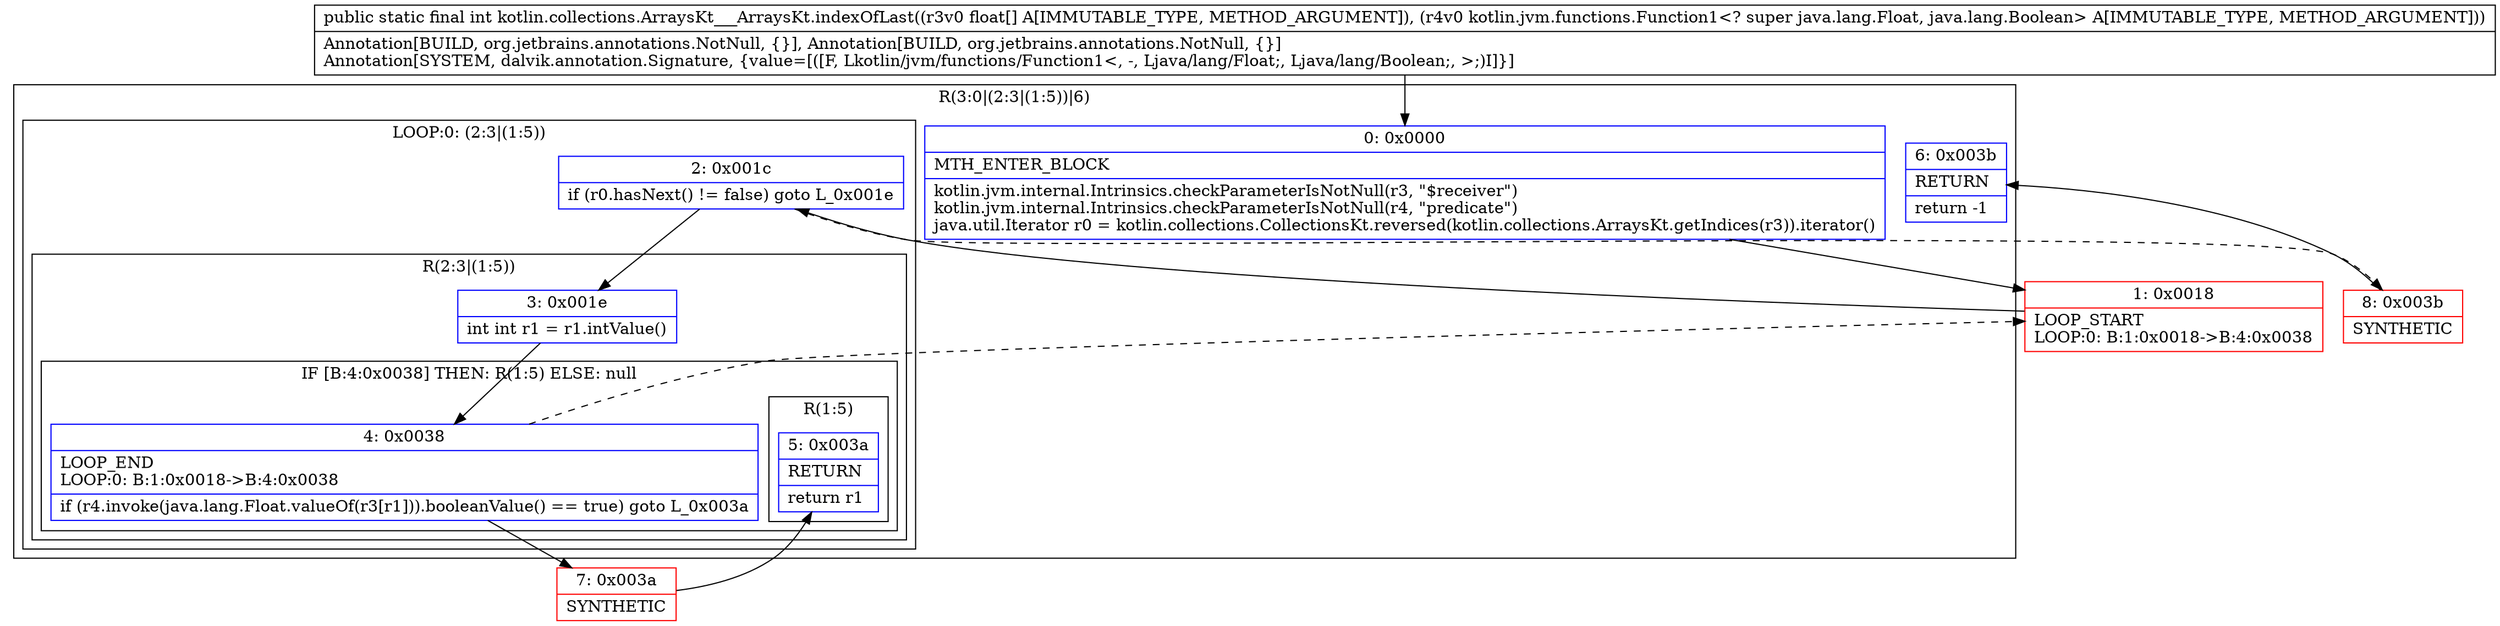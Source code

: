 digraph "CFG forkotlin.collections.ArraysKt___ArraysKt.indexOfLast([FLkotlin\/jvm\/functions\/Function1;)I" {
subgraph cluster_Region_967213393 {
label = "R(3:0|(2:3|(1:5))|6)";
node [shape=record,color=blue];
Node_0 [shape=record,label="{0\:\ 0x0000|MTH_ENTER_BLOCK\l|kotlin.jvm.internal.Intrinsics.checkParameterIsNotNull(r3, \"$receiver\")\lkotlin.jvm.internal.Intrinsics.checkParameterIsNotNull(r4, \"predicate\")\ljava.util.Iterator r0 = kotlin.collections.CollectionsKt.reversed(kotlin.collections.ArraysKt.getIndices(r3)).iterator()\l}"];
subgraph cluster_LoopRegion_167053919 {
label = "LOOP:0: (2:3|(1:5))";
node [shape=record,color=blue];
Node_2 [shape=record,label="{2\:\ 0x001c|if (r0.hasNext() != false) goto L_0x001e\l}"];
subgraph cluster_Region_450577027 {
label = "R(2:3|(1:5))";
node [shape=record,color=blue];
Node_3 [shape=record,label="{3\:\ 0x001e|int int r1 = r1.intValue()\l}"];
subgraph cluster_IfRegion_275064892 {
label = "IF [B:4:0x0038] THEN: R(1:5) ELSE: null";
node [shape=record,color=blue];
Node_4 [shape=record,label="{4\:\ 0x0038|LOOP_END\lLOOP:0: B:1:0x0018\-\>B:4:0x0038\l|if (r4.invoke(java.lang.Float.valueOf(r3[r1])).booleanValue() == true) goto L_0x003a\l}"];
subgraph cluster_Region_1167832132 {
label = "R(1:5)";
node [shape=record,color=blue];
Node_5 [shape=record,label="{5\:\ 0x003a|RETURN\l|return r1\l}"];
}
}
}
}
Node_6 [shape=record,label="{6\:\ 0x003b|RETURN\l|return \-1\l}"];
}
Node_1 [shape=record,color=red,label="{1\:\ 0x0018|LOOP_START\lLOOP:0: B:1:0x0018\-\>B:4:0x0038\l}"];
Node_7 [shape=record,color=red,label="{7\:\ 0x003a|SYNTHETIC\l}"];
Node_8 [shape=record,color=red,label="{8\:\ 0x003b|SYNTHETIC\l}"];
MethodNode[shape=record,label="{public static final int kotlin.collections.ArraysKt___ArraysKt.indexOfLast((r3v0 float[] A[IMMUTABLE_TYPE, METHOD_ARGUMENT]), (r4v0 kotlin.jvm.functions.Function1\<? super java.lang.Float, java.lang.Boolean\> A[IMMUTABLE_TYPE, METHOD_ARGUMENT]))  | Annotation[BUILD, org.jetbrains.annotations.NotNull, \{\}], Annotation[BUILD, org.jetbrains.annotations.NotNull, \{\}]\lAnnotation[SYSTEM, dalvik.annotation.Signature, \{value=[([F, Lkotlin\/jvm\/functions\/Function1\<, \-, Ljava\/lang\/Float;, Ljava\/lang\/Boolean;, \>;)I]\}]\l}"];
MethodNode -> Node_0;
Node_0 -> Node_1;
Node_2 -> Node_3;
Node_2 -> Node_8[style=dashed];
Node_3 -> Node_4;
Node_4 -> Node_1[style=dashed];
Node_4 -> Node_7;
Node_1 -> Node_2;
Node_7 -> Node_5;
Node_8 -> Node_6;
}

